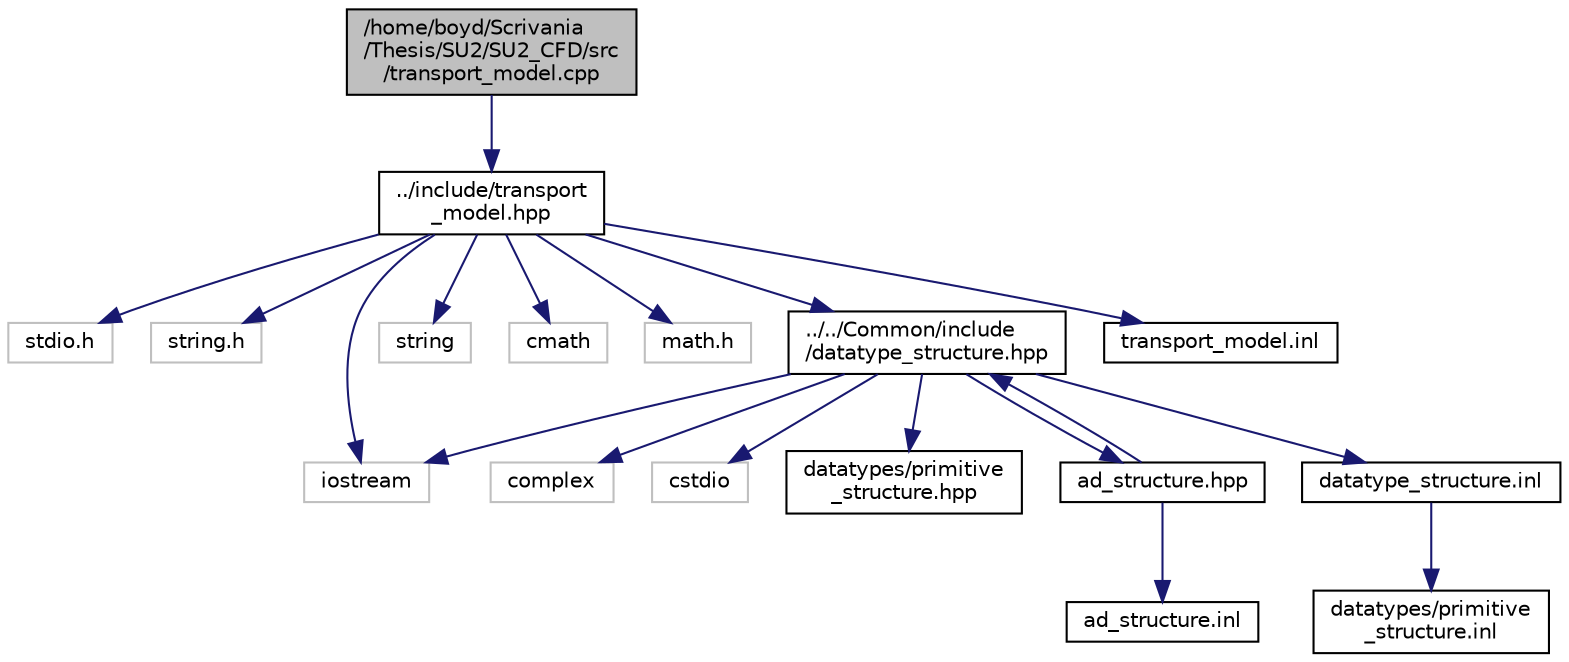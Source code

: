 digraph "/home/boyd/Scrivania/Thesis/SU2/SU2_CFD/src/transport_model.cpp"
{
  edge [fontname="Helvetica",fontsize="10",labelfontname="Helvetica",labelfontsize="10"];
  node [fontname="Helvetica",fontsize="10",shape=record];
  Node0 [label="/home/boyd/Scrivania\l/Thesis/SU2/SU2_CFD/src\l/transport_model.cpp",height=0.2,width=0.4,color="black", fillcolor="grey75", style="filled", fontcolor="black"];
  Node0 -> Node1 [color="midnightblue",fontsize="10",style="solid",fontname="Helvetica"];
  Node1 [label="../include/transport\l_model.hpp",height=0.2,width=0.4,color="black", fillcolor="white", style="filled",URL="$transport__model_8hpp.html",tooltip="Headers of the main transport properties subroutines of the SU2 solvers. "];
  Node1 -> Node2 [color="midnightblue",fontsize="10",style="solid",fontname="Helvetica"];
  Node2 [label="stdio.h",height=0.2,width=0.4,color="grey75", fillcolor="white", style="filled"];
  Node1 -> Node3 [color="midnightblue",fontsize="10",style="solid",fontname="Helvetica"];
  Node3 [label="string.h",height=0.2,width=0.4,color="grey75", fillcolor="white", style="filled"];
  Node1 -> Node4 [color="midnightblue",fontsize="10",style="solid",fontname="Helvetica"];
  Node4 [label="iostream",height=0.2,width=0.4,color="grey75", fillcolor="white", style="filled"];
  Node1 -> Node5 [color="midnightblue",fontsize="10",style="solid",fontname="Helvetica"];
  Node5 [label="string",height=0.2,width=0.4,color="grey75", fillcolor="white", style="filled"];
  Node1 -> Node6 [color="midnightblue",fontsize="10",style="solid",fontname="Helvetica"];
  Node6 [label="cmath",height=0.2,width=0.4,color="grey75", fillcolor="white", style="filled"];
  Node1 -> Node7 [color="midnightblue",fontsize="10",style="solid",fontname="Helvetica"];
  Node7 [label="math.h",height=0.2,width=0.4,color="grey75", fillcolor="white", style="filled"];
  Node1 -> Node8 [color="midnightblue",fontsize="10",style="solid",fontname="Helvetica"];
  Node8 [label="../../Common/include\l/datatype_structure.hpp",height=0.2,width=0.4,color="black", fillcolor="white", style="filled",URL="$datatype__structure_8hpp.html",tooltip="Headers for generalized datatypes. The subroutines and functions are in the datatype_structure.cpp file. "];
  Node8 -> Node4 [color="midnightblue",fontsize="10",style="solid",fontname="Helvetica"];
  Node8 -> Node9 [color="midnightblue",fontsize="10",style="solid",fontname="Helvetica"];
  Node9 [label="complex",height=0.2,width=0.4,color="grey75", fillcolor="white", style="filled"];
  Node8 -> Node10 [color="midnightblue",fontsize="10",style="solid",fontname="Helvetica"];
  Node10 [label="cstdio",height=0.2,width=0.4,color="grey75", fillcolor="white", style="filled"];
  Node8 -> Node11 [color="midnightblue",fontsize="10",style="solid",fontname="Helvetica"];
  Node11 [label="datatypes/primitive\l_structure.hpp",height=0.2,width=0.4,color="black", fillcolor="white", style="filled",URL="$primitive__structure_8hpp.html",tooltip="Header for the primitive datatype. "];
  Node8 -> Node12 [color="midnightblue",fontsize="10",style="solid",fontname="Helvetica"];
  Node12 [label="ad_structure.hpp",height=0.2,width=0.4,color="black", fillcolor="white", style="filled",URL="$ad__structure_8hpp.html",tooltip="Main routines for the algorithmic differentiation (AD) structure. "];
  Node12 -> Node8 [color="midnightblue",fontsize="10",style="solid",fontname="Helvetica"];
  Node12 -> Node13 [color="midnightblue",fontsize="10",style="solid",fontname="Helvetica"];
  Node13 [label="ad_structure.inl",height=0.2,width=0.4,color="black", fillcolor="white", style="filled",URL="$ad__structure_8inl.html",tooltip="Main routines for the algorithmic differentiation (AD) structure. "];
  Node8 -> Node14 [color="midnightblue",fontsize="10",style="solid",fontname="Helvetica"];
  Node14 [label="datatype_structure.inl",height=0.2,width=0.4,color="black", fillcolor="white", style="filled",URL="$datatype__structure_8inl.html",tooltip="In-Line subroutines of the datatype_structure.hpp file. "];
  Node14 -> Node15 [color="midnightblue",fontsize="10",style="solid",fontname="Helvetica"];
  Node15 [label="datatypes/primitive\l_structure.inl",height=0.2,width=0.4,color="black", fillcolor="white", style="filled",URL="$primitive__structure_8inl.html",tooltip="Inline subroutines for datatype_structure.hpp<i>. "];
  Node1 -> Node16 [color="midnightblue",fontsize="10",style="solid",fontname="Helvetica"];
  Node16 [label="transport_model.inl",height=0.2,width=0.4,color="black", fillcolor="white", style="filled",URL="$transport__model_8inl.html",tooltip="In-Line subroutines of the solver_structure.hpp file. "];
}
